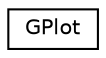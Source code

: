 digraph "Graphical Class Hierarchy"
{
 // LATEX_PDF_SIZE
  edge [fontname="Helvetica",fontsize="10",labelfontname="Helvetica",labelfontsize="10"];
  node [fontname="Helvetica",fontsize="10",shape=record];
  rankdir="LR";
  Node0 [label="GPlot",height=0.2,width=0.4,color="black", fillcolor="white", style="filled",URL="$struct_g_plot.html",tooltip=" "];
}

